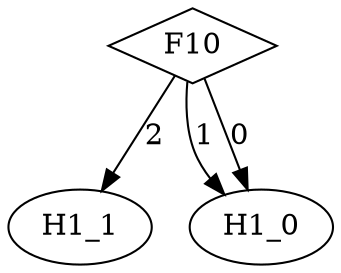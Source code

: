 digraph {
node [label=H1_1,style=""] H1_1
node [label=H1_0,style=""] H1_0
node [label=H1_0,style=""] H1_0
node [label=F10,shape="diamond",style=""] 0

0 -> H1_1 [label="2"]
0 -> H1_0 [label="1"]
0 -> H1_0 [label="0"]
}
